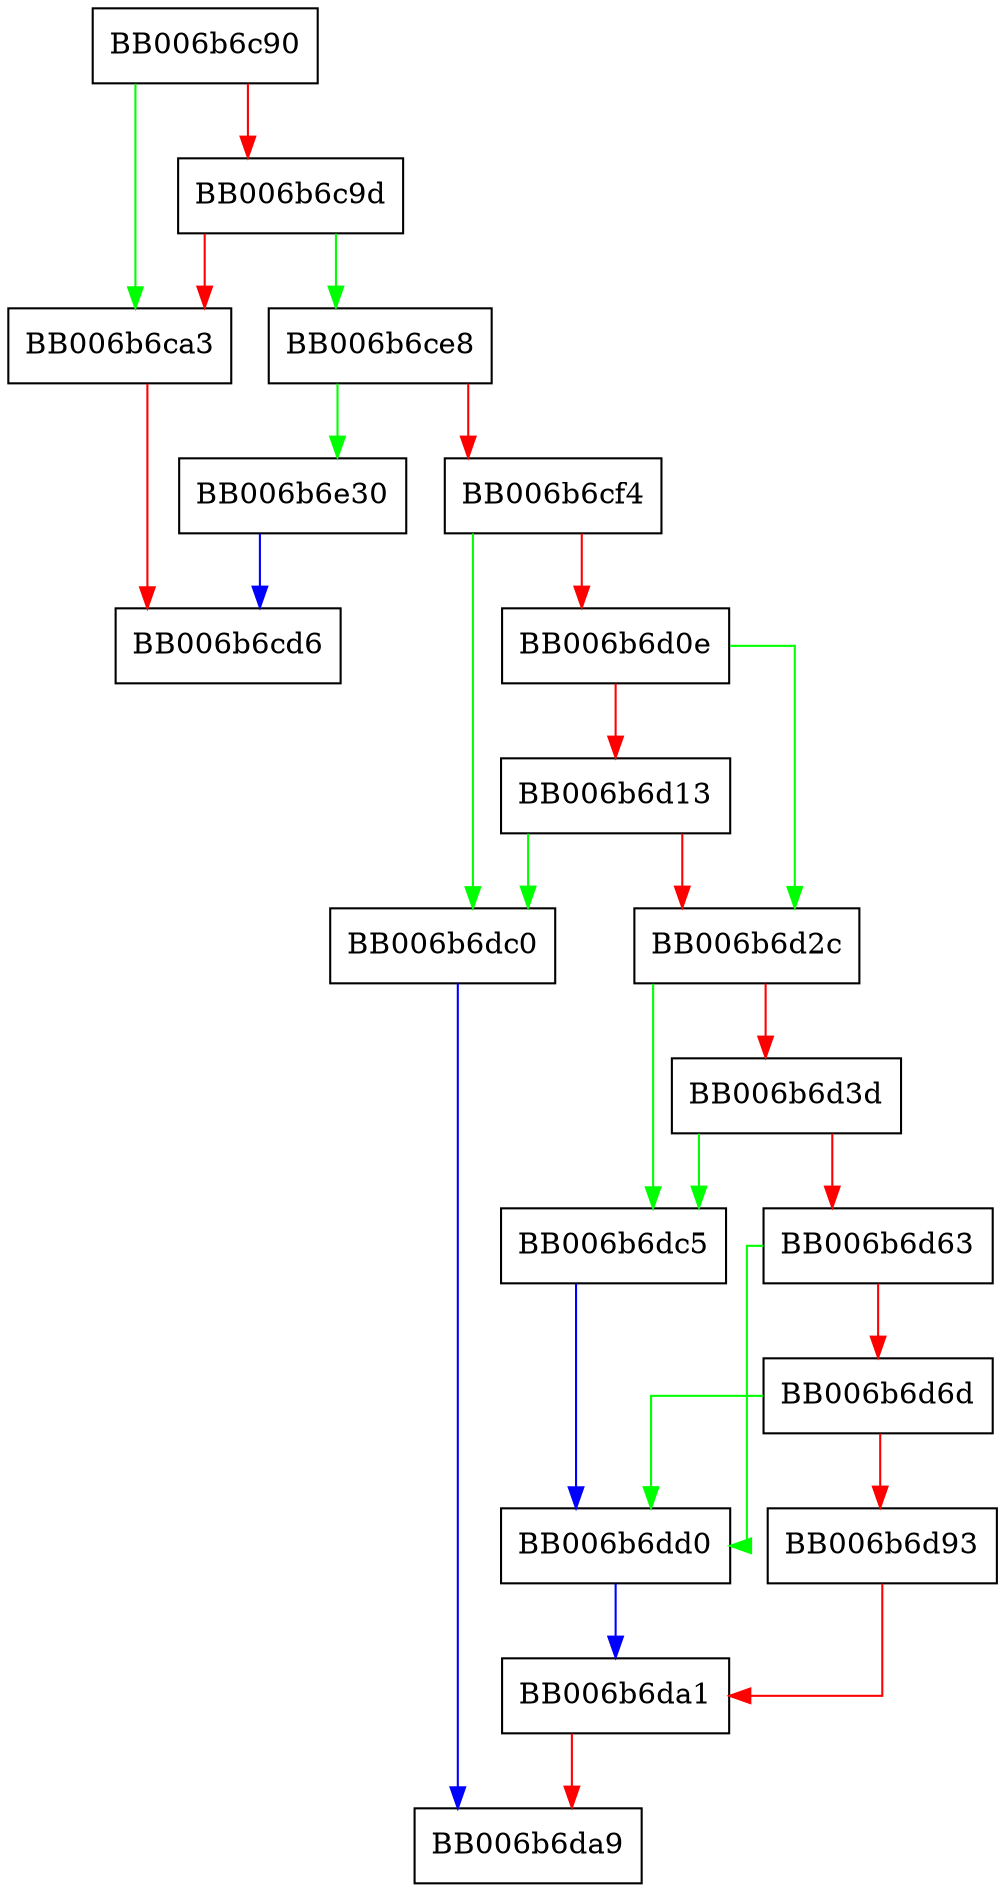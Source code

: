 digraph x448_to_SubjectPublicKeyInfo_pem_encode {
  node [shape="box"];
  graph [splines=ortho];
  BB006b6c90 -> BB006b6ca3 [color="green"];
  BB006b6c90 -> BB006b6c9d [color="red"];
  BB006b6c9d -> BB006b6ce8 [color="green"];
  BB006b6c9d -> BB006b6ca3 [color="red"];
  BB006b6ca3 -> BB006b6cd6 [color="red"];
  BB006b6ce8 -> BB006b6e30 [color="green"];
  BB006b6ce8 -> BB006b6cf4 [color="red"];
  BB006b6cf4 -> BB006b6dc0 [color="green"];
  BB006b6cf4 -> BB006b6d0e [color="red"];
  BB006b6d0e -> BB006b6d2c [color="green"];
  BB006b6d0e -> BB006b6d13 [color="red"];
  BB006b6d13 -> BB006b6dc0 [color="green"];
  BB006b6d13 -> BB006b6d2c [color="red"];
  BB006b6d2c -> BB006b6dc5 [color="green"];
  BB006b6d2c -> BB006b6d3d [color="red"];
  BB006b6d3d -> BB006b6dc5 [color="green"];
  BB006b6d3d -> BB006b6d63 [color="red"];
  BB006b6d63 -> BB006b6dd0 [color="green"];
  BB006b6d63 -> BB006b6d6d [color="red"];
  BB006b6d6d -> BB006b6dd0 [color="green"];
  BB006b6d6d -> BB006b6d93 [color="red"];
  BB006b6d93 -> BB006b6da1 [color="red"];
  BB006b6da1 -> BB006b6da9 [color="red"];
  BB006b6dc0 -> BB006b6da9 [color="blue"];
  BB006b6dc5 -> BB006b6dd0 [color="blue"];
  BB006b6dd0 -> BB006b6da1 [color="blue"];
  BB006b6e30 -> BB006b6cd6 [color="blue"];
}